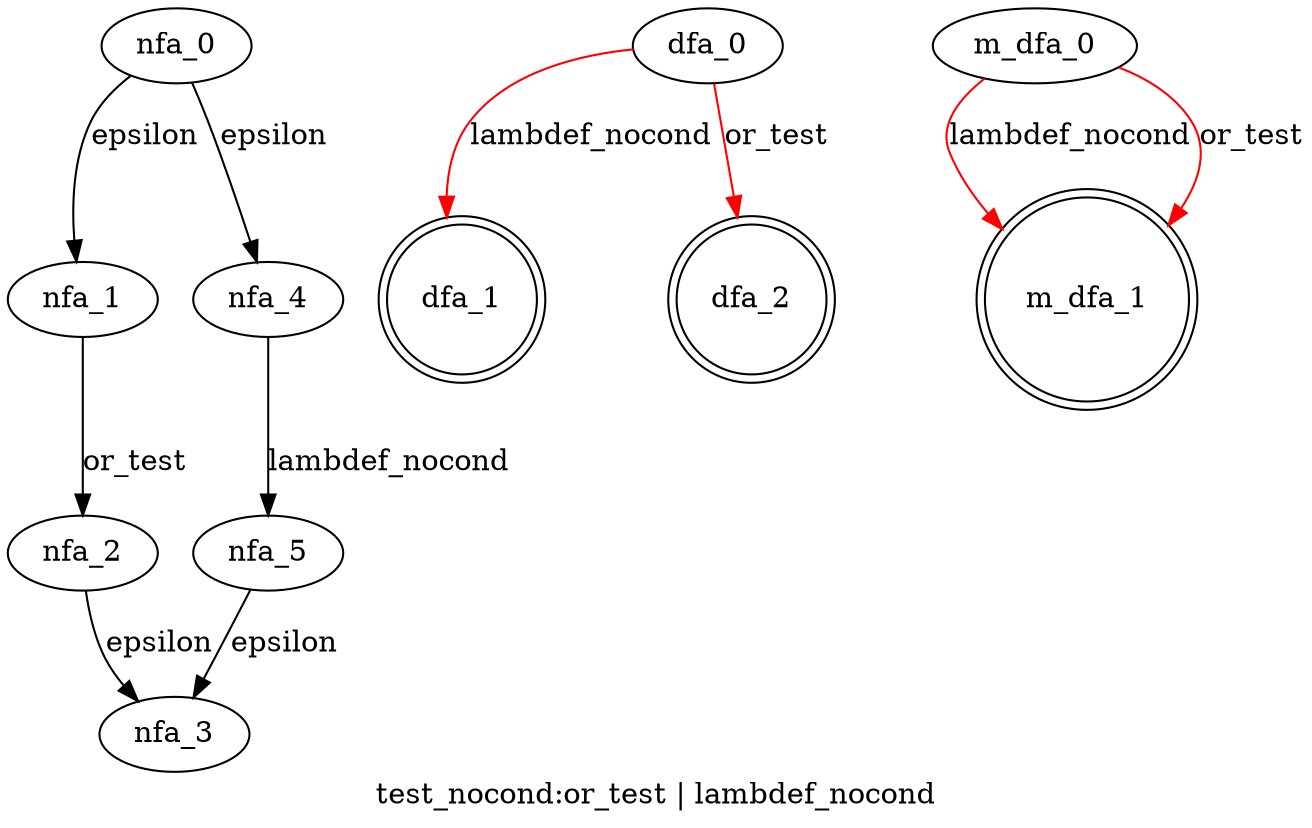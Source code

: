 digraph test_nocond {
 graph[label="test_nocond:or_test | lambdef_nocond"]
 subgraph test_nocond_nfa {
  nfa_0->nfa_1[label="epsilon"]
  nfa_1->nfa_2[label="or_test"]
  nfa_2->nfa_3[label="epsilon"]
  nfa_0->nfa_4[label="epsilon"]
  nfa_4->nfa_5[label="lambdef_nocond"]
  nfa_5->nfa_3[label="epsilon"]
  }
 subgraph test_nocond_dfa {
  dfa_0->dfa_1[label="lambdef_nocond",color=red]
  dfa_0->dfa_2[label="or_test",color=red]
  dfa_1[shape=doublecircle]
  dfa_2[shape=doublecircle]
  }
 subgraph test_nocond_m_dfa {
  m_dfa_0->m_dfa_1[label="lambdef_nocond",color=red]
  m_dfa_0->m_dfa_1[label="or_test",color=red]
  m_dfa_1[shape=doublecircle]
  }
}
